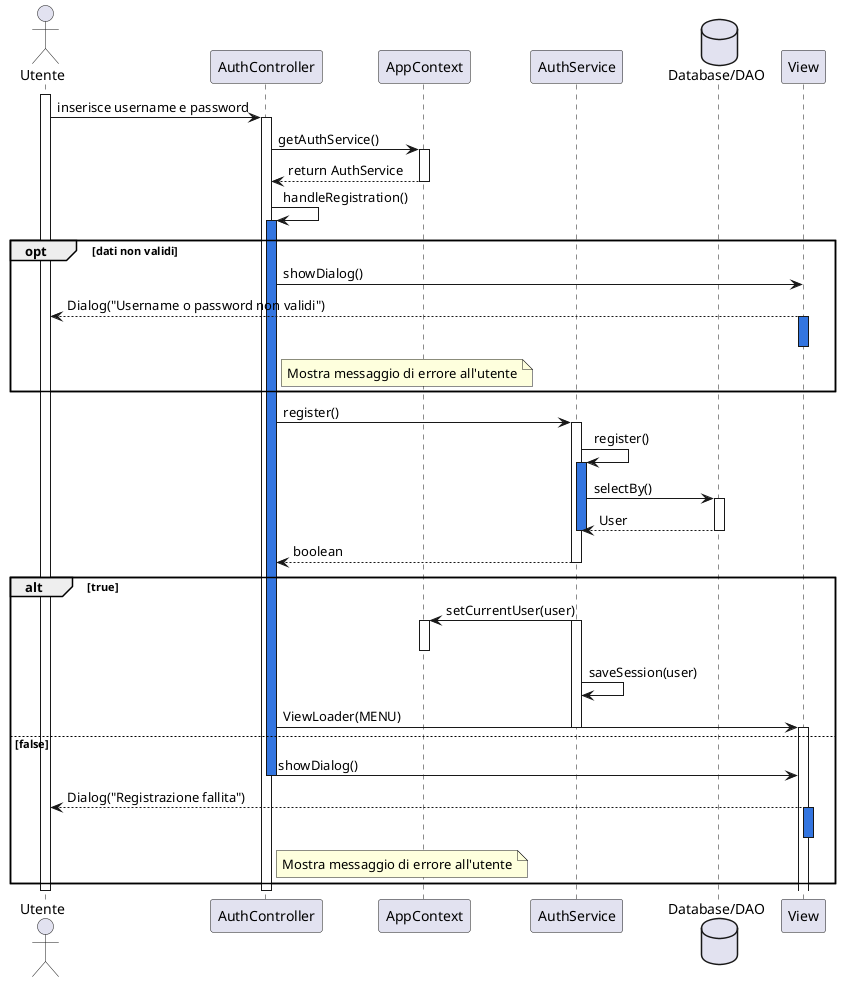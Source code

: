 @startuml
actor Utente
participant AuthController
participant AppContext
participant AuthService
database "Database/DAO" as DB
participant View

activate Utente
Utente -> AuthController : inserisce username e password
activate AuthController

AuthController -> AppContext : getAuthService()
activate AppContext
AppContext --> AuthController : return AuthService
deactivate AppContext

AuthController -> AuthController : handleRegistration()
activate AuthController #3375E0

opt dati non validi
    AuthController -> View : showDialog()
    View --> Utente : Dialog("Username o password non validi")
    activate View #3375E0
    note right of AuthController
        Mostra messaggio di errore all'utente
    end note
    deactivate View
end

activate AuthController #3375E0
AuthController -> AuthService : register()

activate AuthService
AuthService -> AuthService : register()
activate AuthService #3375E0
AuthService -> DB : selectBy()

activate DB

DB --> AuthService : User
deactivate DB
deactivate AuthService

AuthService --> AuthController : boolean
deactivate AuthService

alt true
    AuthService -> AppContext : setCurrentUser(user)
    activate AuthService
    activate AppContext
    deactivate AppContext
    AuthService->AuthService: saveSession(user)
    AuthController -> View : ViewLoader(MENU)
    deactivate AuthService
    activate View
    deactivate View
else false
    AuthController -> View :  showDialog()
    deactivate AuthController
    View --> Utente : Dialog("Registrazione fallita")
    note right of AuthController
        Mostra messaggio di errore all'utente
    end note
    activate View  #3375E0
    deactivate View
end

deactivate AuthService
deactivate AuthController
deactivate Utente
@enduml